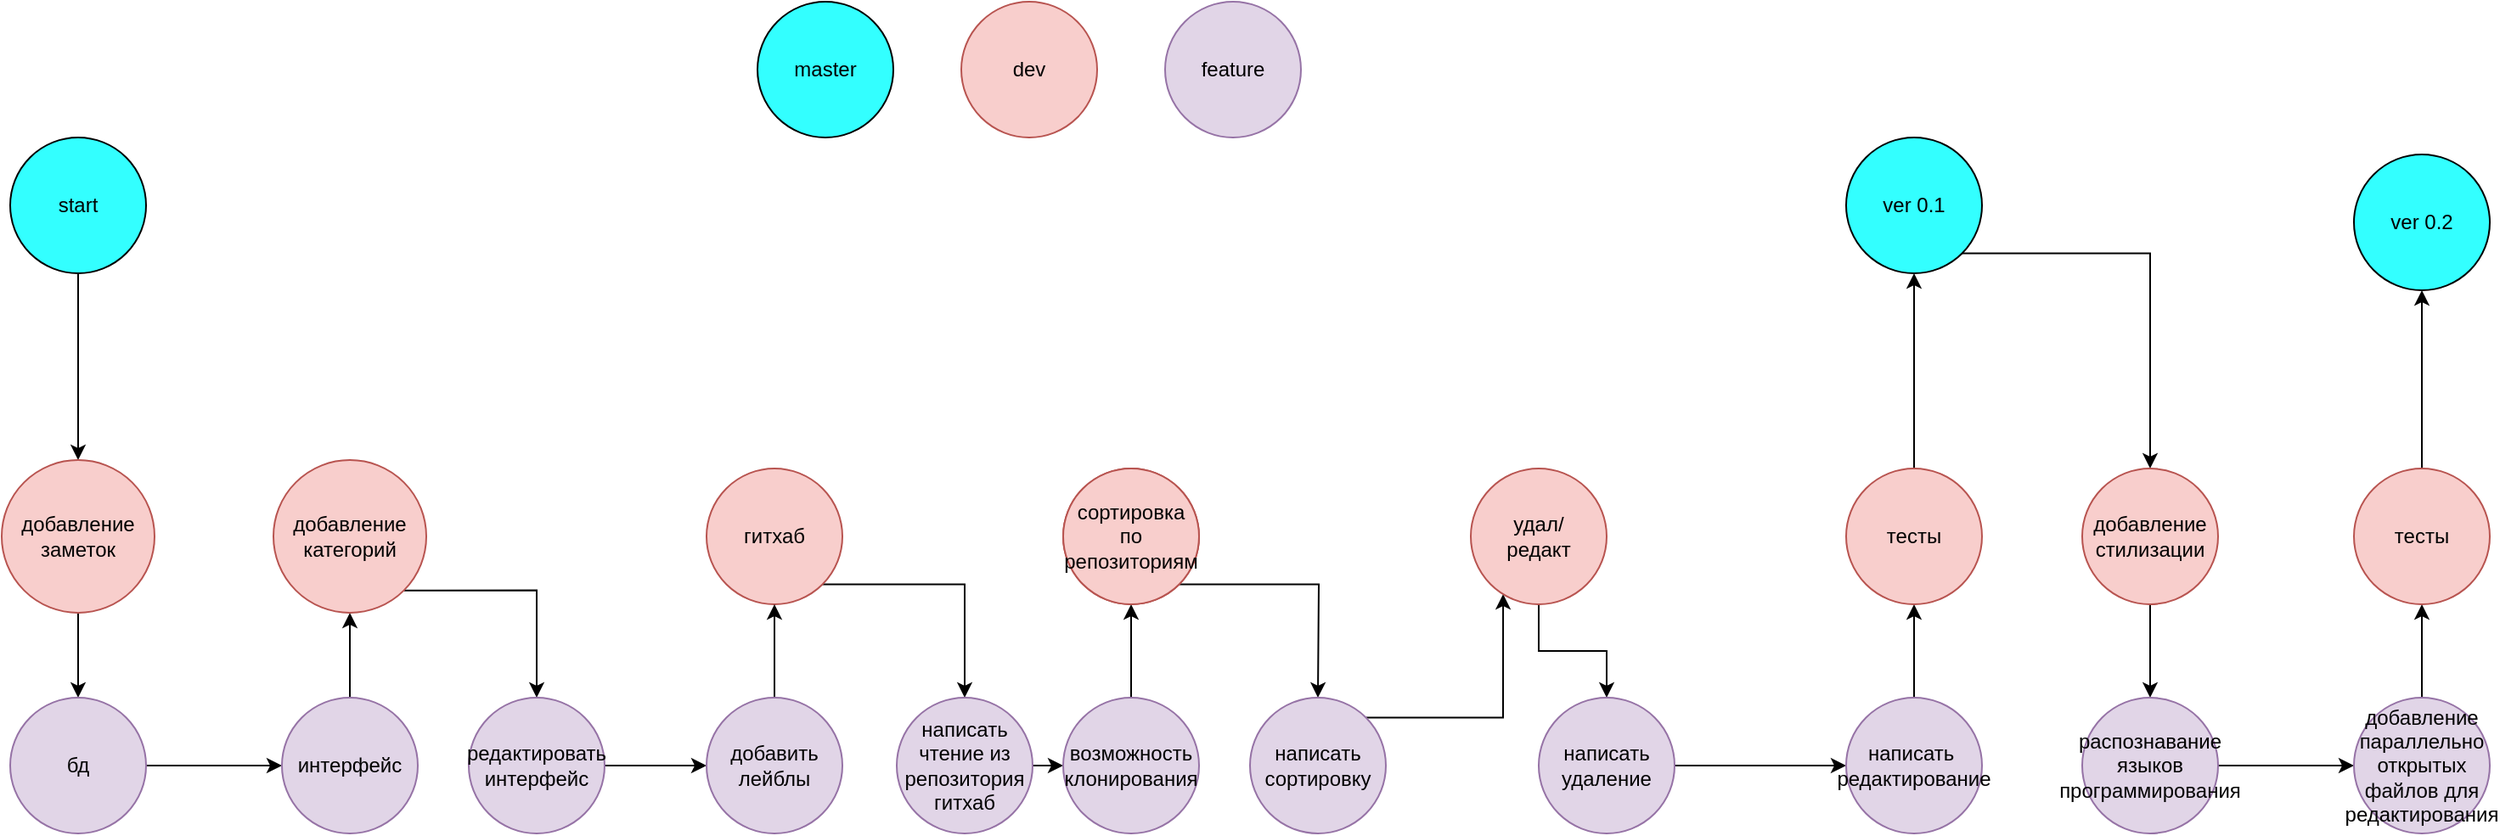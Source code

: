 <mxfile version="15.6.3" type="github">
  <diagram id="wxZdIpou0BA3M3fZOamR" name="Page-1">
    <mxGraphModel dx="1304" dy="529" grid="1" gridSize="10" guides="1" tooltips="1" connect="1" arrows="1" fold="1" page="1" pageScale="1" pageWidth="827" pageHeight="1169" math="0" shadow="0">
      <root>
        <mxCell id="0" />
        <mxCell id="1" parent="0" />
        <mxCell id="3KYLXrWfB-gJ9cPaj21d-1" value="master" style="ellipse;whiteSpace=wrap;html=1;aspect=fixed;fillColor=#33FFFF;" parent="1" vertex="1">
          <mxGeometry x="520" y="480" width="80" height="80" as="geometry" />
        </mxCell>
        <mxCell id="3KYLXrWfB-gJ9cPaj21d-2" value="dev" style="ellipse;whiteSpace=wrap;html=1;aspect=fixed;fillColor=#f8cecc;strokeColor=#b85450;" parent="1" vertex="1">
          <mxGeometry x="640" y="480" width="80" height="80" as="geometry" />
        </mxCell>
        <mxCell id="3KYLXrWfB-gJ9cPaj21d-3" value="feature" style="ellipse;whiteSpace=wrap;html=1;aspect=fixed;fillColor=#e1d5e7;strokeColor=#9673a6;" parent="1" vertex="1">
          <mxGeometry x="760" y="480" width="80" height="80" as="geometry" />
        </mxCell>
        <mxCell id="3KYLXrWfB-gJ9cPaj21d-10" style="edgeStyle=orthogonalEdgeStyle;rounded=0;orthogonalLoop=1;jettySize=auto;html=1;exitX=0.5;exitY=1;exitDx=0;exitDy=0;entryX=0.5;entryY=0;entryDx=0;entryDy=0;fontColor=#66FF66;" parent="1" source="3KYLXrWfB-gJ9cPaj21d-4" target="3KYLXrWfB-gJ9cPaj21d-7" edge="1">
          <mxGeometry relative="1" as="geometry" />
        </mxCell>
        <mxCell id="3KYLXrWfB-gJ9cPaj21d-4" value="start" style="ellipse;whiteSpace=wrap;html=1;aspect=fixed;fillColor=#33FFFF;" parent="1" vertex="1">
          <mxGeometry x="80" y="560" width="80" height="80" as="geometry" />
        </mxCell>
        <mxCell id="CCXL7HGVW_M-PYDqM_eg-4" style="edgeStyle=orthogonalEdgeStyle;rounded=0;orthogonalLoop=1;jettySize=auto;html=1;exitX=1;exitY=1;exitDx=0;exitDy=0;entryX=0.5;entryY=0;entryDx=0;entryDy=0;" edge="1" parent="1" source="3KYLXrWfB-gJ9cPaj21d-6" target="CCXL7HGVW_M-PYDqM_eg-3">
          <mxGeometry relative="1" as="geometry" />
        </mxCell>
        <mxCell id="3KYLXrWfB-gJ9cPaj21d-6" value="ver 0.1" style="ellipse;whiteSpace=wrap;html=1;aspect=fixed;fillColor=#33FFFF;" parent="1" vertex="1">
          <mxGeometry x="1161" y="560" width="80" height="80" as="geometry" />
        </mxCell>
        <mxCell id="3KYLXrWfB-gJ9cPaj21d-9" style="edgeStyle=orthogonalEdgeStyle;rounded=0;orthogonalLoop=1;jettySize=auto;html=1;exitX=0.5;exitY=1;exitDx=0;exitDy=0;entryX=0.5;entryY=0;entryDx=0;entryDy=0;fontColor=#66FF66;" parent="1" source="3KYLXrWfB-gJ9cPaj21d-7" target="3KYLXrWfB-gJ9cPaj21d-8" edge="1">
          <mxGeometry relative="1" as="geometry" />
        </mxCell>
        <mxCell id="3KYLXrWfB-gJ9cPaj21d-7" value="добавление заметок" style="ellipse;whiteSpace=wrap;html=1;aspect=fixed;fillColor=#f8cecc;strokeColor=#b85450;" parent="1" vertex="1">
          <mxGeometry x="75" y="750" width="90" height="90" as="geometry" />
        </mxCell>
        <mxCell id="3KYLXrWfB-gJ9cPaj21d-11" style="edgeStyle=orthogonalEdgeStyle;rounded=0;orthogonalLoop=1;jettySize=auto;html=1;exitX=1;exitY=0.5;exitDx=0;exitDy=0;fontColor=#66FF66;" parent="1" source="3KYLXrWfB-gJ9cPaj21d-8" edge="1">
          <mxGeometry relative="1" as="geometry">
            <mxPoint x="240" y="930" as="targetPoint" />
          </mxGeometry>
        </mxCell>
        <mxCell id="3KYLXrWfB-gJ9cPaj21d-8" value="бд" style="ellipse;whiteSpace=wrap;html=1;aspect=fixed;fillColor=#e1d5e7;strokeColor=#9673a6;" parent="1" vertex="1">
          <mxGeometry x="80" y="890" width="80" height="80" as="geometry" />
        </mxCell>
        <mxCell id="3KYLXrWfB-gJ9cPaj21d-14" style="edgeStyle=orthogonalEdgeStyle;rounded=0;orthogonalLoop=1;jettySize=auto;html=1;exitX=0.5;exitY=0;exitDx=0;exitDy=0;entryX=0.5;entryY=1;entryDx=0;entryDy=0;fontColor=#66FF66;" parent="1" source="3KYLXrWfB-gJ9cPaj21d-12" target="3KYLXrWfB-gJ9cPaj21d-13" edge="1">
          <mxGeometry relative="1" as="geometry" />
        </mxCell>
        <mxCell id="3KYLXrWfB-gJ9cPaj21d-12" value="интерфейс" style="ellipse;whiteSpace=wrap;html=1;aspect=fixed;fillColor=#e1d5e7;strokeColor=#9673a6;" parent="1" vertex="1">
          <mxGeometry x="240" y="890" width="80" height="80" as="geometry" />
        </mxCell>
        <mxCell id="3KYLXrWfB-gJ9cPaj21d-15" style="edgeStyle=orthogonalEdgeStyle;rounded=0;orthogonalLoop=1;jettySize=auto;html=1;exitX=1;exitY=1;exitDx=0;exitDy=0;fontColor=#66FF66;entryX=0.5;entryY=0;entryDx=0;entryDy=0;" parent="1" source="3KYLXrWfB-gJ9cPaj21d-13" target="3KYLXrWfB-gJ9cPaj21d-18" edge="1">
          <mxGeometry relative="1" as="geometry">
            <mxPoint x="390" y="870" as="targetPoint" />
          </mxGeometry>
        </mxCell>
        <mxCell id="3KYLXrWfB-gJ9cPaj21d-13" value="добавление категорий" style="ellipse;whiteSpace=wrap;html=1;aspect=fixed;fillColor=#f8cecc;strokeColor=#b85450;" parent="1" vertex="1">
          <mxGeometry x="235" y="750" width="90" height="90" as="geometry" />
        </mxCell>
        <mxCell id="3KYLXrWfB-gJ9cPaj21d-22" style="edgeStyle=orthogonalEdgeStyle;rounded=0;orthogonalLoop=1;jettySize=auto;html=1;exitX=1;exitY=1;exitDx=0;exitDy=0;fontColor=#66FF66;entryX=0.5;entryY=0;entryDx=0;entryDy=0;" parent="1" source="3KYLXrWfB-gJ9cPaj21d-17" target="3KYLXrWfB-gJ9cPaj21d-23" edge="1">
          <mxGeometry relative="1" as="geometry">
            <mxPoint x="640" y="860" as="targetPoint" />
          </mxGeometry>
        </mxCell>
        <mxCell id="3KYLXrWfB-gJ9cPaj21d-17" value="гитхаб" style="ellipse;whiteSpace=wrap;html=1;aspect=fixed;fillColor=#f8cecc;strokeColor=#b85450;" parent="1" vertex="1">
          <mxGeometry x="490" y="755" width="80" height="80" as="geometry" />
        </mxCell>
        <mxCell id="3KYLXrWfB-gJ9cPaj21d-20" value="" style="edgeStyle=orthogonalEdgeStyle;rounded=0;orthogonalLoop=1;jettySize=auto;html=1;fontColor=#66FF66;" parent="1" source="3KYLXrWfB-gJ9cPaj21d-18" target="3KYLXrWfB-gJ9cPaj21d-19" edge="1">
          <mxGeometry relative="1" as="geometry" />
        </mxCell>
        <mxCell id="3KYLXrWfB-gJ9cPaj21d-18" value="редактировать интерфейс" style="ellipse;whiteSpace=wrap;html=1;aspect=fixed;fillColor=#e1d5e7;strokeColor=#9673a6;" parent="1" vertex="1">
          <mxGeometry x="350" y="890" width="80" height="80" as="geometry" />
        </mxCell>
        <mxCell id="3KYLXrWfB-gJ9cPaj21d-21" style="edgeStyle=orthogonalEdgeStyle;rounded=0;orthogonalLoop=1;jettySize=auto;html=1;exitX=0.5;exitY=0;exitDx=0;exitDy=0;entryX=0.5;entryY=1;entryDx=0;entryDy=0;fontColor=#66FF66;" parent="1" source="3KYLXrWfB-gJ9cPaj21d-19" target="3KYLXrWfB-gJ9cPaj21d-17" edge="1">
          <mxGeometry relative="1" as="geometry" />
        </mxCell>
        <mxCell id="3KYLXrWfB-gJ9cPaj21d-19" value="добавить лейблы" style="ellipse;whiteSpace=wrap;html=1;aspect=fixed;fillColor=#e1d5e7;strokeColor=#9673a6;" parent="1" vertex="1">
          <mxGeometry x="490" y="890" width="80" height="80" as="geometry" />
        </mxCell>
        <mxCell id="3KYLXrWfB-gJ9cPaj21d-25" style="edgeStyle=orthogonalEdgeStyle;rounded=0;orthogonalLoop=1;jettySize=auto;html=1;exitX=1;exitY=0.5;exitDx=0;exitDy=0;entryX=0;entryY=0.5;entryDx=0;entryDy=0;fontColor=#66FF66;" parent="1" source="3KYLXrWfB-gJ9cPaj21d-23" target="3KYLXrWfB-gJ9cPaj21d-24" edge="1">
          <mxGeometry relative="1" as="geometry" />
        </mxCell>
        <mxCell id="3KYLXrWfB-gJ9cPaj21d-23" value="написать чтение из репозитория гитхаб" style="ellipse;whiteSpace=wrap;html=1;aspect=fixed;fillColor=#e1d5e7;strokeColor=#9673a6;" parent="1" vertex="1">
          <mxGeometry x="602" y="890" width="80" height="80" as="geometry" />
        </mxCell>
        <mxCell id="3KYLXrWfB-gJ9cPaj21d-27" style="edgeStyle=orthogonalEdgeStyle;rounded=0;orthogonalLoop=1;jettySize=auto;html=1;exitX=0.5;exitY=0;exitDx=0;exitDy=0;entryX=0.5;entryY=1;entryDx=0;entryDy=0;fontColor=#66FF66;" parent="1" source="3KYLXrWfB-gJ9cPaj21d-24" target="3KYLXrWfB-gJ9cPaj21d-26" edge="1">
          <mxGeometry relative="1" as="geometry" />
        </mxCell>
        <mxCell id="3KYLXrWfB-gJ9cPaj21d-24" value="возможность клонирования" style="ellipse;whiteSpace=wrap;html=1;aspect=fixed;fillColor=#e1d5e7;strokeColor=#9673a6;" parent="1" vertex="1">
          <mxGeometry x="700" y="890" width="80" height="80" as="geometry" />
        </mxCell>
        <mxCell id="3KYLXrWfB-gJ9cPaj21d-29" style="edgeStyle=orthogonalEdgeStyle;rounded=0;orthogonalLoop=1;jettySize=auto;html=1;exitX=1;exitY=1;exitDx=0;exitDy=0;fontColor=#66FF66;" parent="1" source="3KYLXrWfB-gJ9cPaj21d-26" edge="1">
          <mxGeometry relative="1" as="geometry">
            <mxPoint x="850" y="890" as="targetPoint" />
          </mxGeometry>
        </mxCell>
        <mxCell id="3KYLXrWfB-gJ9cPaj21d-26" value="сортировка" style="ellipse;whiteSpace=wrap;html=1;aspect=fixed;fillColor=#f8cecc;strokeColor=#b85450;" parent="1" vertex="1">
          <mxGeometry x="700" y="755" width="80" height="80" as="geometry" />
        </mxCell>
        <mxCell id="3KYLXrWfB-gJ9cPaj21d-34" style="edgeStyle=orthogonalEdgeStyle;rounded=0;orthogonalLoop=1;jettySize=auto;html=1;exitX=1;exitY=0;exitDx=0;exitDy=0;entryX=0.238;entryY=0.925;entryDx=0;entryDy=0;entryPerimeter=0;fontColor=#66FF66;" parent="1" source="3KYLXrWfB-gJ9cPaj21d-30" target="3KYLXrWfB-gJ9cPaj21d-33" edge="1">
          <mxGeometry relative="1" as="geometry" />
        </mxCell>
        <mxCell id="3KYLXrWfB-gJ9cPaj21d-30" value="написать сортировку" style="ellipse;whiteSpace=wrap;html=1;aspect=fixed;fillColor=#e1d5e7;strokeColor=#9673a6;" parent="1" vertex="1">
          <mxGeometry x="810" y="890" width="80" height="80" as="geometry" />
        </mxCell>
        <mxCell id="3KYLXrWfB-gJ9cPaj21d-32" value="сортировка по репозиториям" style="ellipse;whiteSpace=wrap;html=1;aspect=fixed;fillColor=#f8cecc;strokeColor=#b85450;" parent="1" vertex="1">
          <mxGeometry x="700" y="755" width="80" height="80" as="geometry" />
        </mxCell>
        <mxCell id="3KYLXrWfB-gJ9cPaj21d-35" style="edgeStyle=orthogonalEdgeStyle;rounded=0;orthogonalLoop=1;jettySize=auto;html=1;exitX=0.5;exitY=1;exitDx=0;exitDy=0;fontColor=#66FF66;entryX=0.5;entryY=0;entryDx=0;entryDy=0;" parent="1" source="3KYLXrWfB-gJ9cPaj21d-33" edge="1" target="3KYLXrWfB-gJ9cPaj21d-36">
          <mxGeometry relative="1" as="geometry">
            <mxPoint x="1020" y="880" as="targetPoint" />
          </mxGeometry>
        </mxCell>
        <mxCell id="3KYLXrWfB-gJ9cPaj21d-33" value="удал/&lt;br&gt;редакт" style="ellipse;whiteSpace=wrap;html=1;aspect=fixed;fillColor=#f8cecc;strokeColor=#b85450;" parent="1" vertex="1">
          <mxGeometry x="940" y="755" width="80" height="80" as="geometry" />
        </mxCell>
        <mxCell id="3KYLXrWfB-gJ9cPaj21d-40" value="" style="edgeStyle=orthogonalEdgeStyle;rounded=0;orthogonalLoop=1;jettySize=auto;html=1;fontColor=#66FF66;" parent="1" source="3KYLXrWfB-gJ9cPaj21d-36" target="3KYLXrWfB-gJ9cPaj21d-39" edge="1">
          <mxGeometry relative="1" as="geometry" />
        </mxCell>
        <mxCell id="3KYLXrWfB-gJ9cPaj21d-36" value="написать удаление" style="ellipse;whiteSpace=wrap;html=1;aspect=fixed;fillColor=#e1d5e7;strokeColor=#9673a6;" parent="1" vertex="1">
          <mxGeometry x="980" y="890" width="80" height="80" as="geometry" />
        </mxCell>
        <mxCell id="3KYLXrWfB-gJ9cPaj21d-43" style="edgeStyle=orthogonalEdgeStyle;rounded=0;orthogonalLoop=1;jettySize=auto;html=1;exitX=0.5;exitY=0;exitDx=0;exitDy=0;entryX=0.5;entryY=1;entryDx=0;entryDy=0;fontColor=#66FF66;" parent="1" source="3KYLXrWfB-gJ9cPaj21d-39" target="3KYLXrWfB-gJ9cPaj21d-41" edge="1">
          <mxGeometry relative="1" as="geometry" />
        </mxCell>
        <mxCell id="3KYLXrWfB-gJ9cPaj21d-39" value="написать&amp;nbsp;&lt;br&gt;редактирование" style="ellipse;whiteSpace=wrap;html=1;aspect=fixed;fillColor=#e1d5e7;strokeColor=#9673a6;" parent="1" vertex="1">
          <mxGeometry x="1161" y="890" width="80" height="80" as="geometry" />
        </mxCell>
        <mxCell id="3KYLXrWfB-gJ9cPaj21d-45" style="edgeStyle=orthogonalEdgeStyle;rounded=0;orthogonalLoop=1;jettySize=auto;html=1;exitX=0.5;exitY=0;exitDx=0;exitDy=0;fontColor=#66FF66;" parent="1" source="3KYLXrWfB-gJ9cPaj21d-41" target="3KYLXrWfB-gJ9cPaj21d-6" edge="1">
          <mxGeometry relative="1" as="geometry" />
        </mxCell>
        <mxCell id="3KYLXrWfB-gJ9cPaj21d-41" value="тесты" style="ellipse;whiteSpace=wrap;html=1;aspect=fixed;fillColor=#f8cecc;strokeColor=#b85450;" parent="1" vertex="1">
          <mxGeometry x="1161" y="755" width="80" height="80" as="geometry" />
        </mxCell>
        <mxCell id="CCXL7HGVW_M-PYDqM_eg-1" value="ver 0.2" style="ellipse;whiteSpace=wrap;html=1;aspect=fixed;fillColor=#33FFFF;" vertex="1" parent="1">
          <mxGeometry x="1460" y="570" width="80" height="80" as="geometry" />
        </mxCell>
        <mxCell id="CCXL7HGVW_M-PYDqM_eg-6" style="edgeStyle=orthogonalEdgeStyle;rounded=0;orthogonalLoop=1;jettySize=auto;html=1;exitX=0.5;exitY=1;exitDx=0;exitDy=0;entryX=0.5;entryY=0;entryDx=0;entryDy=0;" edge="1" parent="1" source="CCXL7HGVW_M-PYDqM_eg-3" target="CCXL7HGVW_M-PYDqM_eg-5">
          <mxGeometry relative="1" as="geometry" />
        </mxCell>
        <mxCell id="CCXL7HGVW_M-PYDqM_eg-3" value="добавление стилизации" style="ellipse;whiteSpace=wrap;html=1;aspect=fixed;fillColor=#f8cecc;strokeColor=#b85450;" vertex="1" parent="1">
          <mxGeometry x="1300" y="755" width="80" height="80" as="geometry" />
        </mxCell>
        <mxCell id="CCXL7HGVW_M-PYDqM_eg-8" value="" style="edgeStyle=orthogonalEdgeStyle;rounded=0;orthogonalLoop=1;jettySize=auto;html=1;" edge="1" parent="1" source="CCXL7HGVW_M-PYDqM_eg-5" target="CCXL7HGVW_M-PYDqM_eg-7">
          <mxGeometry relative="1" as="geometry" />
        </mxCell>
        <mxCell id="CCXL7HGVW_M-PYDqM_eg-5" value="распознавание языков программирования" style="ellipse;whiteSpace=wrap;html=1;aspect=fixed;fillColor=#e1d5e7;strokeColor=#9673a6;" vertex="1" parent="1">
          <mxGeometry x="1300" y="890" width="80" height="80" as="geometry" />
        </mxCell>
        <mxCell id="CCXL7HGVW_M-PYDqM_eg-10" style="edgeStyle=orthogonalEdgeStyle;rounded=0;orthogonalLoop=1;jettySize=auto;html=1;exitX=0.5;exitY=0;exitDx=0;exitDy=0;entryX=0.5;entryY=1;entryDx=0;entryDy=0;" edge="1" parent="1" source="CCXL7HGVW_M-PYDqM_eg-7" target="CCXL7HGVW_M-PYDqM_eg-9">
          <mxGeometry relative="1" as="geometry" />
        </mxCell>
        <mxCell id="CCXL7HGVW_M-PYDqM_eg-7" value="добавление параллельно открытых файлов для редактирования" style="ellipse;whiteSpace=wrap;html=1;aspect=fixed;fillColor=#e1d5e7;strokeColor=#9673a6;" vertex="1" parent="1">
          <mxGeometry x="1460" y="890" width="80" height="80" as="geometry" />
        </mxCell>
        <mxCell id="CCXL7HGVW_M-PYDqM_eg-11" style="edgeStyle=orthogonalEdgeStyle;rounded=0;orthogonalLoop=1;jettySize=auto;html=1;exitX=0.5;exitY=0;exitDx=0;exitDy=0;entryX=0.5;entryY=1;entryDx=0;entryDy=0;" edge="1" parent="1" source="CCXL7HGVW_M-PYDqM_eg-9" target="CCXL7HGVW_M-PYDqM_eg-1">
          <mxGeometry relative="1" as="geometry" />
        </mxCell>
        <mxCell id="CCXL7HGVW_M-PYDqM_eg-9" value="тесты" style="ellipse;whiteSpace=wrap;html=1;aspect=fixed;fillColor=#f8cecc;strokeColor=#b85450;" vertex="1" parent="1">
          <mxGeometry x="1460" y="755" width="80" height="80" as="geometry" />
        </mxCell>
      </root>
    </mxGraphModel>
  </diagram>
</mxfile>
